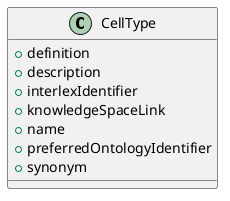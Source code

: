 @startuml
class CellType {
+definition
+description
+interlexIdentifier
+knowledgeSpaceLink
+name
+preferredOntologyIdentifier
+synonym

}

@enduml